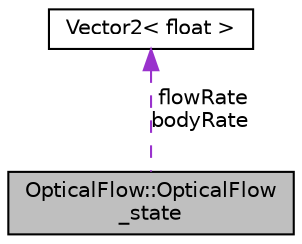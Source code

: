 digraph "OpticalFlow::OpticalFlow_state"
{
 // INTERACTIVE_SVG=YES
  edge [fontname="Helvetica",fontsize="10",labelfontname="Helvetica",labelfontsize="10"];
  node [fontname="Helvetica",fontsize="10",shape=record];
  Node1 [label="OpticalFlow::OpticalFlow\l_state",height=0.2,width=0.4,color="black", fillcolor="grey75", style="filled" fontcolor="black"];
  Node2 -> Node1 [dir="back",color="darkorchid3",fontsize="10",style="dashed",label=" flowRate\nbodyRate" ,fontname="Helvetica"];
  Node2 [label="Vector2\< float \>",height=0.2,width=0.4,color="black", fillcolor="white", style="filled",URL="$structVector2.html"];
}
